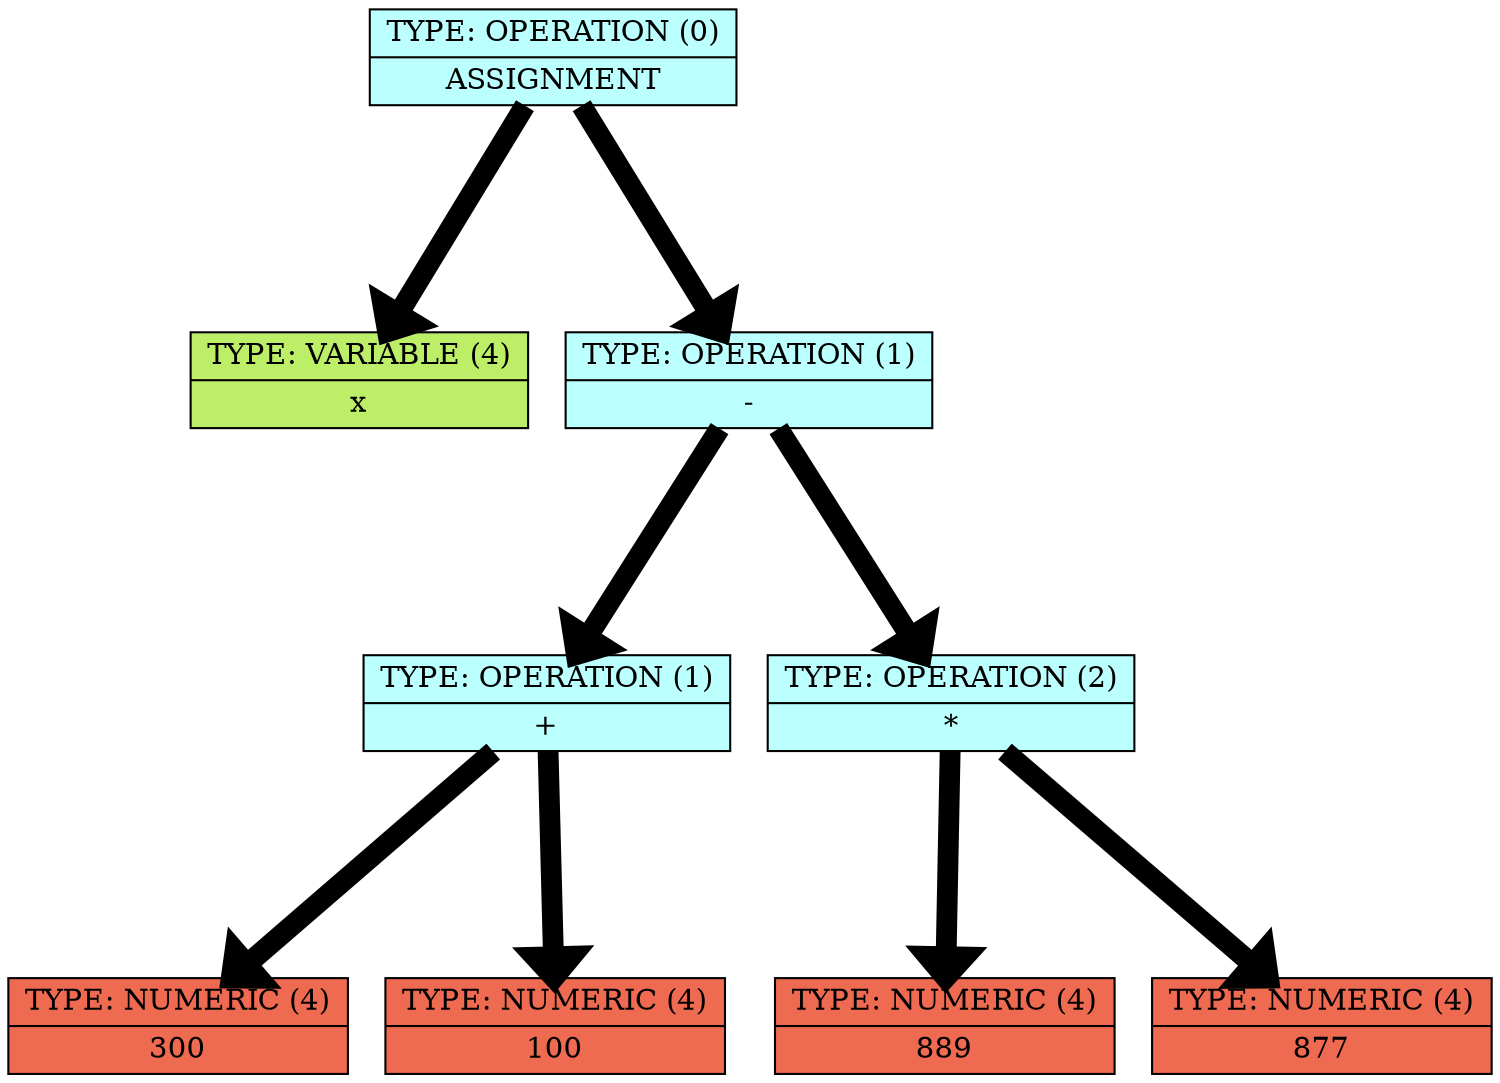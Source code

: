 digraph structs {    
rankdir = TB;        
graph [dpi = 200];   
ranksep = 1.5;       
edge[penwidth = 10]; 
cell0 [style = filled, color = black, shape=record, 
fillcolor = paleturquoise1, label = " { <ptr> TYPE: OPERATION (0) | ASSIGNMENT} " ];                         
cell1 [style = filled, color = black, shape=record, 
fillcolor = darkolivegreen2, label = " { <ptr> TYPE: VARIABLE (4) | x} " ];                         
cell2 [style = filled, color = black, shape=record, 
fillcolor = paleturquoise1, label = " { <ptr> TYPE: OPERATION (1) | -} " ];                         
cell3 [style = filled, color = black, shape=record, 
fillcolor = paleturquoise1, label = " { <ptr> TYPE: OPERATION (1) | +} " ];                         
cell4 [style = filled, color = black, shape=record, 
fillcolor = coral2, label = " { <ptr> TYPE: NUMERIC (4) | 300} " ];                         
cell5 [style = filled, color = black, shape=record, 
fillcolor = coral2, label = " { <ptr> TYPE: NUMERIC (4) | 100} " ];                         
cell6 [style = filled, color = black, shape=record, 
fillcolor = paleturquoise1, label = " { <ptr> TYPE: OPERATION (2) | *} " ];                         
cell7 [style = filled, color = black, shape=record, 
fillcolor = coral2, label = " { <ptr> TYPE: NUMERIC (4) | 889} " ];                         
cell8 [style = filled, color = black, shape=record, 
fillcolor = coral2, label = " { <ptr> TYPE: NUMERIC (4) | 877} " ];                         
cell0 -> cell1;
cell0 -> cell2;
cell2 -> cell3;
cell3 -> cell4;
cell3 -> cell5;
cell2 -> cell6;
cell6 -> cell7;
cell6 -> cell8;
}
